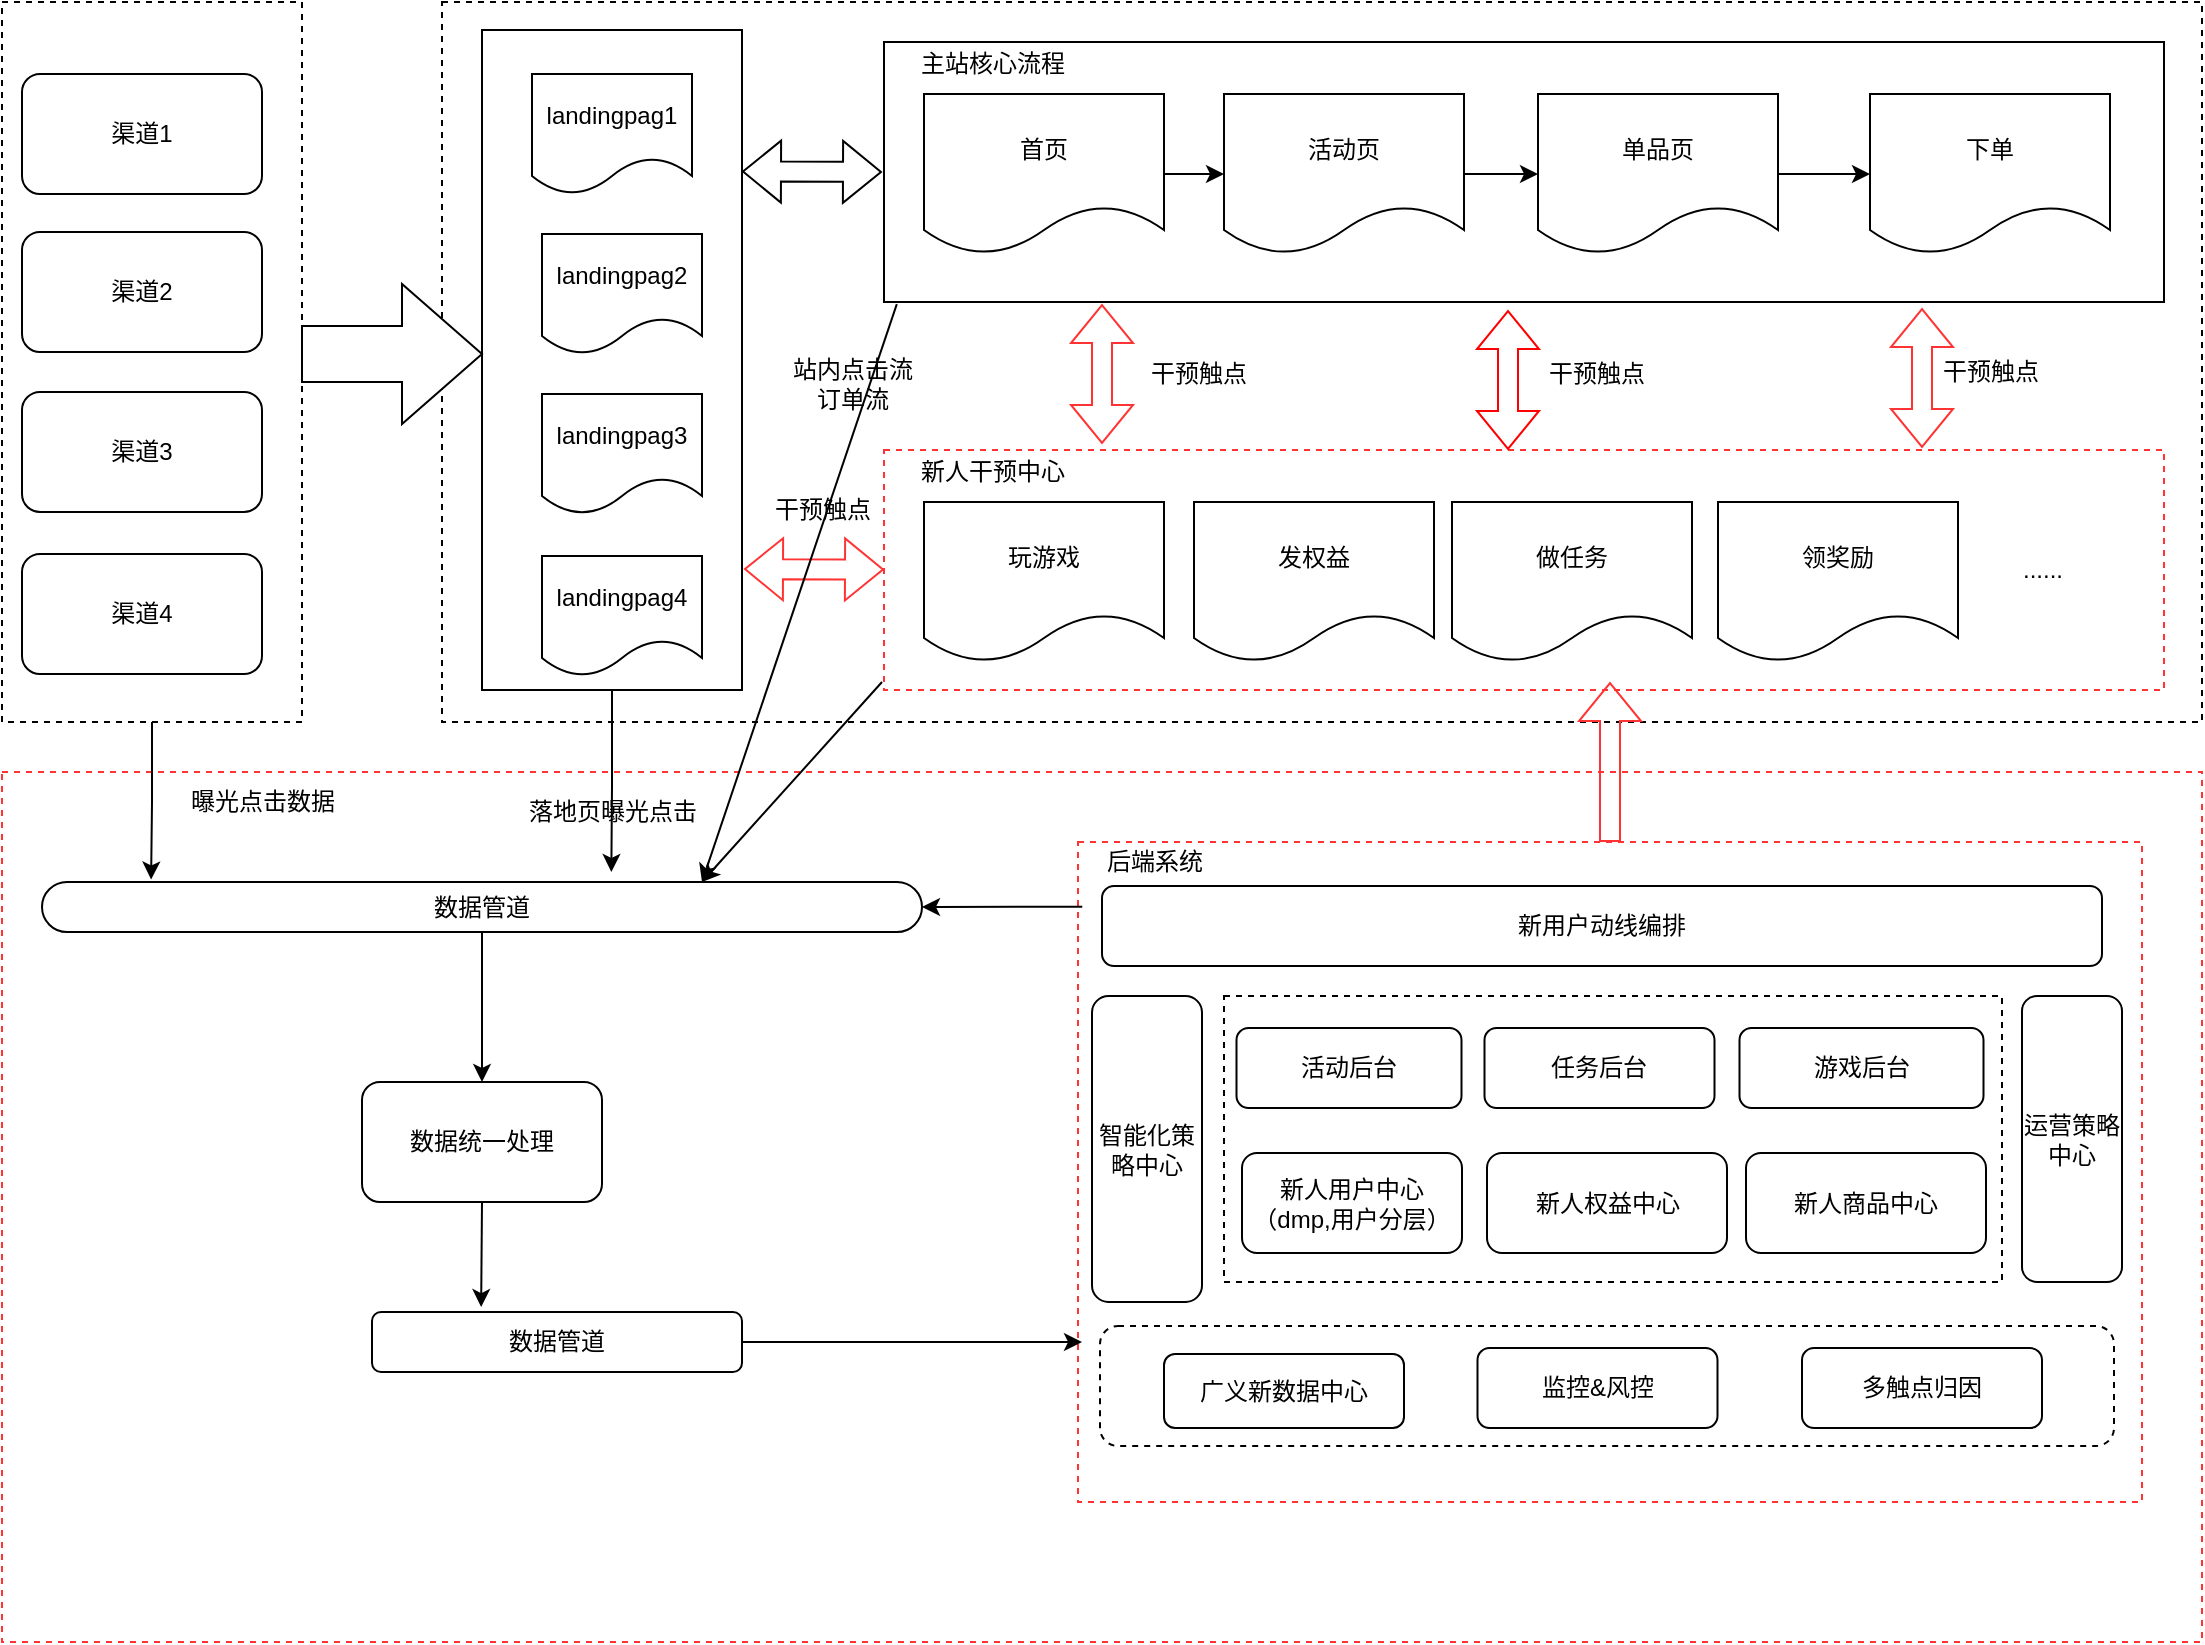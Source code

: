 <mxfile version="20.4.0" type="github">
  <diagram id="0dBSCYIOzl0Dh5r4dUYV" name="Page-1">
    <mxGraphModel dx="1452" dy="866" grid="1" gridSize="10" guides="1" tooltips="1" connect="1" arrows="1" fold="1" page="1" pageScale="1" pageWidth="827" pageHeight="1169" math="0" shadow="0">
      <root>
        <mxCell id="0" />
        <mxCell id="1" parent="0" />
        <mxCell id="idBV6mfvMlumSGSyqYpo-84" value="" style="whiteSpace=wrap;html=1;dashed=1;strokeColor=#FF3333;" vertex="1" parent="1">
          <mxGeometry x="120" y="555" width="1100" height="435" as="geometry" />
        </mxCell>
        <mxCell id="idBV6mfvMlumSGSyqYpo-1" value="" style="whiteSpace=wrap;html=1;dashed=1;" vertex="1" parent="1">
          <mxGeometry x="340" y="170" width="880" height="360" as="geometry" />
        </mxCell>
        <mxCell id="idBV6mfvMlumSGSyqYpo-52" value="" style="edgeStyle=orthogonalEdgeStyle;rounded=0;orthogonalLoop=1;jettySize=auto;html=1;entryX=0.124;entryY=-0.05;entryDx=0;entryDy=0;entryPerimeter=0;" edge="1" parent="1" source="idBV6mfvMlumSGSyqYpo-2" target="idBV6mfvMlumSGSyqYpo-41">
          <mxGeometry relative="1" as="geometry" />
        </mxCell>
        <mxCell id="idBV6mfvMlumSGSyqYpo-2" value="" style="rounded=0;whiteSpace=wrap;html=1;dashed=1;" vertex="1" parent="1">
          <mxGeometry x="120" y="170" width="150" height="360" as="geometry" />
        </mxCell>
        <mxCell id="idBV6mfvMlumSGSyqYpo-55" value="" style="edgeStyle=orthogonalEdgeStyle;rounded=0;orthogonalLoop=1;jettySize=auto;html=1;entryX=0.647;entryY=-0.2;entryDx=0;entryDy=0;entryPerimeter=0;" edge="1" parent="1" source="idBV6mfvMlumSGSyqYpo-24" target="idBV6mfvMlumSGSyqYpo-41">
          <mxGeometry relative="1" as="geometry" />
        </mxCell>
        <mxCell id="idBV6mfvMlumSGSyqYpo-24" value="" style="rounded=0;whiteSpace=wrap;html=1;" vertex="1" parent="1">
          <mxGeometry x="360" y="184" width="130" height="330" as="geometry" />
        </mxCell>
        <mxCell id="idBV6mfvMlumSGSyqYpo-4" value="渠道1" style="rounded=1;whiteSpace=wrap;html=1;" vertex="1" parent="1">
          <mxGeometry x="130" y="206" width="120" height="60" as="geometry" />
        </mxCell>
        <mxCell id="idBV6mfvMlumSGSyqYpo-6" value="渠道4" style="rounded=1;whiteSpace=wrap;html=1;" vertex="1" parent="1">
          <mxGeometry x="130" y="446" width="120" height="60" as="geometry" />
        </mxCell>
        <mxCell id="idBV6mfvMlumSGSyqYpo-7" value="渠道3" style="rounded=1;whiteSpace=wrap;html=1;" vertex="1" parent="1">
          <mxGeometry x="130" y="365" width="120" height="60" as="geometry" />
        </mxCell>
        <mxCell id="idBV6mfvMlumSGSyqYpo-8" value="渠道2" style="rounded=1;whiteSpace=wrap;html=1;" vertex="1" parent="1">
          <mxGeometry x="130" y="285" width="120" height="60" as="geometry" />
        </mxCell>
        <mxCell id="idBV6mfvMlumSGSyqYpo-9" value="landingpag1" style="shape=document;whiteSpace=wrap;html=1;boundedLbl=1;" vertex="1" parent="1">
          <mxGeometry x="385" y="206" width="80" height="60" as="geometry" />
        </mxCell>
        <mxCell id="idBV6mfvMlumSGSyqYpo-10" value="landingpag2" style="shape=document;whiteSpace=wrap;html=1;boundedLbl=1;" vertex="1" parent="1">
          <mxGeometry x="390" y="286" width="80" height="60" as="geometry" />
        </mxCell>
        <mxCell id="idBV6mfvMlumSGSyqYpo-11" value="landingpag3" style="shape=document;whiteSpace=wrap;html=1;boundedLbl=1;" vertex="1" parent="1">
          <mxGeometry x="390" y="366" width="80" height="60" as="geometry" />
        </mxCell>
        <mxCell id="idBV6mfvMlumSGSyqYpo-23" value="" style="rounded=0;whiteSpace=wrap;html=1;" vertex="1" parent="1">
          <mxGeometry x="561" y="190" width="640" height="130" as="geometry" />
        </mxCell>
        <mxCell id="idBV6mfvMlumSGSyqYpo-12" value="landingpag4" style="shape=document;whiteSpace=wrap;html=1;boundedLbl=1;" vertex="1" parent="1">
          <mxGeometry x="390" y="447" width="80" height="60" as="geometry" />
        </mxCell>
        <mxCell id="idBV6mfvMlumSGSyqYpo-15" value="" style="edgeStyle=orthogonalEdgeStyle;rounded=0;orthogonalLoop=1;jettySize=auto;html=1;" edge="1" parent="1" source="idBV6mfvMlumSGSyqYpo-13" target="idBV6mfvMlumSGSyqYpo-14">
          <mxGeometry relative="1" as="geometry" />
        </mxCell>
        <mxCell id="idBV6mfvMlumSGSyqYpo-13" value="首页" style="shape=document;whiteSpace=wrap;html=1;boundedLbl=1;" vertex="1" parent="1">
          <mxGeometry x="581" y="216" width="120" height="80" as="geometry" />
        </mxCell>
        <mxCell id="idBV6mfvMlumSGSyqYpo-17" value="" style="edgeStyle=orthogonalEdgeStyle;rounded=0;orthogonalLoop=1;jettySize=auto;html=1;" edge="1" parent="1" source="idBV6mfvMlumSGSyqYpo-14" target="idBV6mfvMlumSGSyqYpo-16">
          <mxGeometry relative="1" as="geometry" />
        </mxCell>
        <mxCell id="idBV6mfvMlumSGSyqYpo-14" value="活动页" style="shape=document;whiteSpace=wrap;html=1;boundedLbl=1;" vertex="1" parent="1">
          <mxGeometry x="731" y="216" width="120" height="80" as="geometry" />
        </mxCell>
        <mxCell id="idBV6mfvMlumSGSyqYpo-22" value="" style="edgeStyle=orthogonalEdgeStyle;rounded=0;orthogonalLoop=1;jettySize=auto;html=1;" edge="1" parent="1" source="idBV6mfvMlumSGSyqYpo-16" target="idBV6mfvMlumSGSyqYpo-20">
          <mxGeometry relative="1" as="geometry" />
        </mxCell>
        <mxCell id="idBV6mfvMlumSGSyqYpo-16" value="单品页" style="shape=document;whiteSpace=wrap;html=1;boundedLbl=1;" vertex="1" parent="1">
          <mxGeometry x="888" y="216" width="120" height="80" as="geometry" />
        </mxCell>
        <mxCell id="idBV6mfvMlumSGSyqYpo-20" value="下单" style="shape=document;whiteSpace=wrap;html=1;boundedLbl=1;" vertex="1" parent="1">
          <mxGeometry x="1054" y="216" width="120" height="80" as="geometry" />
        </mxCell>
        <mxCell id="idBV6mfvMlumSGSyqYpo-25" value="" style="rounded=0;whiteSpace=wrap;html=1;dashed=1;strokeColor=#FF3333;" vertex="1" parent="1">
          <mxGeometry x="561" y="394" width="640" height="120" as="geometry" />
        </mxCell>
        <mxCell id="idBV6mfvMlumSGSyqYpo-26" value="玩游戏" style="shape=document;whiteSpace=wrap;html=1;boundedLbl=1;" vertex="1" parent="1">
          <mxGeometry x="581" y="420" width="120" height="80" as="geometry" />
        </mxCell>
        <mxCell id="idBV6mfvMlumSGSyqYpo-27" value="发权益" style="shape=document;whiteSpace=wrap;html=1;boundedLbl=1;" vertex="1" parent="1">
          <mxGeometry x="716" y="420" width="120" height="80" as="geometry" />
        </mxCell>
        <mxCell id="idBV6mfvMlumSGSyqYpo-28" value="做任务" style="shape=document;whiteSpace=wrap;html=1;boundedLbl=1;" vertex="1" parent="1">
          <mxGeometry x="845" y="420" width="120" height="80" as="geometry" />
        </mxCell>
        <mxCell id="idBV6mfvMlumSGSyqYpo-29" value="领奖励" style="shape=document;whiteSpace=wrap;html=1;boundedLbl=1;" vertex="1" parent="1">
          <mxGeometry x="978" y="420" width="120" height="80" as="geometry" />
        </mxCell>
        <mxCell id="idBV6mfvMlumSGSyqYpo-31" value="......" style="text;html=1;align=center;verticalAlign=middle;resizable=0;points=[];autosize=1;strokeColor=none;fillColor=none;" vertex="1" parent="1">
          <mxGeometry x="1120" y="439" width="40" height="30" as="geometry" />
        </mxCell>
        <mxCell id="idBV6mfvMlumSGSyqYpo-32" value="" style="shape=flexArrow;endArrow=classic;startArrow=classic;html=1;rounded=0;strokeColor=#FF3333;" edge="1" parent="1">
          <mxGeometry width="100" height="100" relative="1" as="geometry">
            <mxPoint x="670" y="321" as="sourcePoint" />
            <mxPoint x="670" y="391" as="targetPoint" />
          </mxGeometry>
        </mxCell>
        <mxCell id="idBV6mfvMlumSGSyqYpo-33" value="" style="shape=flexArrow;endArrow=classic;startArrow=classic;html=1;rounded=0;strokeColor=#FF0000;" edge="1" parent="1">
          <mxGeometry width="100" height="100" relative="1" as="geometry">
            <mxPoint x="873" y="324.0" as="sourcePoint" />
            <mxPoint x="873" y="394" as="targetPoint" />
          </mxGeometry>
        </mxCell>
        <mxCell id="idBV6mfvMlumSGSyqYpo-34" value="" style="shape=flexArrow;endArrow=classic;startArrow=classic;html=1;rounded=0;strokeColor=#FF3333;" edge="1" parent="1">
          <mxGeometry width="100" height="100" relative="1" as="geometry">
            <mxPoint x="1080" y="323.0" as="sourcePoint" />
            <mxPoint x="1080" y="393" as="targetPoint" />
          </mxGeometry>
        </mxCell>
        <mxCell id="idBV6mfvMlumSGSyqYpo-35" value="干预触点" style="text;html=1;align=center;verticalAlign=middle;resizable=0;points=[];autosize=1;strokeColor=none;fillColor=none;" vertex="1" parent="1">
          <mxGeometry x="881.73" y="341" width="70" height="30" as="geometry" />
        </mxCell>
        <mxCell id="idBV6mfvMlumSGSyqYpo-36" value="干预触点" style="text;html=1;align=center;verticalAlign=middle;resizable=0;points=[];autosize=1;strokeColor=none;fillColor=none;" vertex="1" parent="1">
          <mxGeometry x="1079" y="340" width="70" height="30" as="geometry" />
        </mxCell>
        <mxCell id="idBV6mfvMlumSGSyqYpo-37" value="干预触点" style="text;html=1;align=center;verticalAlign=middle;resizable=0;points=[];autosize=1;strokeColor=none;fillColor=none;" vertex="1" parent="1">
          <mxGeometry x="683" y="341" width="70" height="30" as="geometry" />
        </mxCell>
        <mxCell id="idBV6mfvMlumSGSyqYpo-38" value="" style="shape=flexArrow;endArrow=classic;startArrow=classic;html=1;rounded=0;" edge="1" parent="1">
          <mxGeometry width="100" height="100" relative="1" as="geometry">
            <mxPoint x="490" y="254.74" as="sourcePoint" />
            <mxPoint x="560" y="255" as="targetPoint" />
          </mxGeometry>
        </mxCell>
        <mxCell id="idBV6mfvMlumSGSyqYpo-39" value="" style="shape=flexArrow;endArrow=classic;startArrow=classic;html=1;rounded=0;strokeColor=#FF3333;" edge="1" parent="1">
          <mxGeometry width="100" height="100" relative="1" as="geometry">
            <mxPoint x="491" y="453.54" as="sourcePoint" />
            <mxPoint x="561" y="453.8" as="targetPoint" />
          </mxGeometry>
        </mxCell>
        <mxCell id="idBV6mfvMlumSGSyqYpo-41" value="数据管道" style="rounded=1;whiteSpace=wrap;html=1;arcSize=50;" vertex="1" parent="1">
          <mxGeometry x="140" y="610" width="440" height="25" as="geometry" />
        </mxCell>
        <mxCell id="idBV6mfvMlumSGSyqYpo-42" value="干预触点" style="text;html=1;align=center;verticalAlign=middle;resizable=0;points=[];autosize=1;strokeColor=none;fillColor=none;" vertex="1" parent="1">
          <mxGeometry x="495" y="409" width="70" height="30" as="geometry" />
        </mxCell>
        <mxCell id="idBV6mfvMlumSGSyqYpo-51" value="" style="endArrow=classic;html=1;rounded=0;" edge="1" parent="1">
          <mxGeometry width="50" height="50" relative="1" as="geometry">
            <mxPoint x="560" y="510" as="sourcePoint" />
            <mxPoint x="470" y="610" as="targetPoint" />
          </mxGeometry>
        </mxCell>
        <mxCell id="idBV6mfvMlumSGSyqYpo-54" value="曝光点击数据" style="text;html=1;align=center;verticalAlign=middle;resizable=0;points=[];autosize=1;strokeColor=none;fillColor=none;" vertex="1" parent="1">
          <mxGeometry x="200" y="555" width="100" height="30" as="geometry" />
        </mxCell>
        <mxCell id="idBV6mfvMlumSGSyqYpo-56" value="落地页曝光点击" style="text;html=1;align=center;verticalAlign=middle;resizable=0;points=[];autosize=1;strokeColor=none;fillColor=none;" vertex="1" parent="1">
          <mxGeometry x="370" y="560" width="110" height="30" as="geometry" />
        </mxCell>
        <mxCell id="idBV6mfvMlumSGSyqYpo-57" value="" style="endArrow=classic;html=1;rounded=0;exitX=0.01;exitY=1.008;exitDx=0;exitDy=0;exitPerimeter=0;entryX=0.75;entryY=0;entryDx=0;entryDy=0;" edge="1" parent="1" source="idBV6mfvMlumSGSyqYpo-23" target="idBV6mfvMlumSGSyqYpo-41">
          <mxGeometry width="50" height="50" relative="1" as="geometry">
            <mxPoint x="570" y="400" as="sourcePoint" />
            <mxPoint x="510" y="600" as="targetPoint" />
          </mxGeometry>
        </mxCell>
        <mxCell id="idBV6mfvMlumSGSyqYpo-58" value="站内点击流&lt;br&gt;订单流" style="text;html=1;align=center;verticalAlign=middle;resizable=0;points=[];autosize=1;strokeColor=none;fillColor=none;" vertex="1" parent="1">
          <mxGeometry x="505" y="341" width="80" height="40" as="geometry" />
        </mxCell>
        <mxCell id="idBV6mfvMlumSGSyqYpo-60" value="" style="endArrow=classic;html=1;rounded=0;exitX=0.5;exitY=1;exitDx=0;exitDy=0;entryX=0.295;entryY=-0.083;entryDx=0;entryDy=0;entryPerimeter=0;" edge="1" parent="1" source="idBV6mfvMlumSGSyqYpo-61" target="idBV6mfvMlumSGSyqYpo-68">
          <mxGeometry width="50" height="50" relative="1" as="geometry">
            <mxPoint x="385.18" y="837.48" as="sourcePoint" />
            <mxPoint x="499.5" y="830" as="targetPoint" />
          </mxGeometry>
        </mxCell>
        <mxCell id="idBV6mfvMlumSGSyqYpo-61" value="数据统一处理" style="rounded=1;whiteSpace=wrap;html=1;" vertex="1" parent="1">
          <mxGeometry x="300" y="710" width="120" height="60" as="geometry" />
        </mxCell>
        <mxCell id="idBV6mfvMlumSGSyqYpo-67" value="" style="endArrow=classic;html=1;rounded=0;entryX=0.5;entryY=0;entryDx=0;entryDy=0;exitX=0.5;exitY=1;exitDx=0;exitDy=0;" edge="1" parent="1" source="idBV6mfvMlumSGSyqYpo-41" target="idBV6mfvMlumSGSyqYpo-61">
          <mxGeometry width="50" height="50" relative="1" as="geometry">
            <mxPoint x="385" y="650" as="sourcePoint" />
            <mxPoint x="430" y="795" as="targetPoint" />
          </mxGeometry>
        </mxCell>
        <mxCell id="idBV6mfvMlumSGSyqYpo-68" value="数据管道" style="rounded=1;whiteSpace=wrap;html=1;" vertex="1" parent="1">
          <mxGeometry x="305" y="825" width="185" height="30" as="geometry" />
        </mxCell>
        <mxCell id="idBV6mfvMlumSGSyqYpo-101" value="" style="rounded=0;whiteSpace=wrap;html=1;dashed=1;strokeColor=#FF3333;" vertex="1" parent="1">
          <mxGeometry x="658" y="590" width="532" height="330" as="geometry" />
        </mxCell>
        <mxCell id="idBV6mfvMlumSGSyqYpo-113" value="" style="rounded=1;whiteSpace=wrap;html=1;dashed=1;" vertex="1" parent="1">
          <mxGeometry x="669" y="832" width="507" height="60" as="geometry" />
        </mxCell>
        <mxCell id="idBV6mfvMlumSGSyqYpo-71" value="广义新数据中心" style="rounded=1;whiteSpace=wrap;html=1;" vertex="1" parent="1">
          <mxGeometry x="701" y="846" width="120" height="37" as="geometry" />
        </mxCell>
        <mxCell id="idBV6mfvMlumSGSyqYpo-72" value="多触点归因" style="rounded=1;whiteSpace=wrap;html=1;" vertex="1" parent="1">
          <mxGeometry x="1020" y="843" width="120" height="40" as="geometry" />
        </mxCell>
        <mxCell id="idBV6mfvMlumSGSyqYpo-74" value="智能化策略中心" style="rounded=1;whiteSpace=wrap;html=1;" vertex="1" parent="1">
          <mxGeometry x="665" y="667" width="55" height="153" as="geometry" />
        </mxCell>
        <mxCell id="idBV6mfvMlumSGSyqYpo-112" value="" style="rounded=0;whiteSpace=wrap;html=1;dashed=1;" vertex="1" parent="1">
          <mxGeometry x="731" y="667" width="389" height="143" as="geometry" />
        </mxCell>
        <mxCell id="idBV6mfvMlumSGSyqYpo-80" value="活动后台" style="rounded=1;whiteSpace=wrap;html=1;" vertex="1" parent="1">
          <mxGeometry x="737.25" y="683" width="112.5" height="40" as="geometry" />
        </mxCell>
        <mxCell id="idBV6mfvMlumSGSyqYpo-86" value="&lt;span style=&quot;&quot;&gt;新人干预中心&lt;/span&gt;" style="text;html=1;align=center;verticalAlign=middle;resizable=0;points=[];autosize=1;strokeColor=none;fillColor=none;" vertex="1" parent="1">
          <mxGeometry x="565" y="390" width="100" height="30" as="geometry" />
        </mxCell>
        <mxCell id="idBV6mfvMlumSGSyqYpo-87" value="主站核心流程" style="text;html=1;align=center;verticalAlign=middle;resizable=0;points=[];autosize=1;strokeColor=none;fillColor=none;" vertex="1" parent="1">
          <mxGeometry x="565" y="186" width="100" height="30" as="geometry" />
        </mxCell>
        <mxCell id="idBV6mfvMlumSGSyqYpo-92" value="运营策略中心" style="rounded=1;whiteSpace=wrap;html=1;" vertex="1" parent="1">
          <mxGeometry x="1130" y="667" width="50" height="143" as="geometry" />
        </mxCell>
        <mxCell id="idBV6mfvMlumSGSyqYpo-95" value="新人用户中心&lt;br&gt;（dmp,用户分层）" style="rounded=1;whiteSpace=wrap;html=1;" vertex="1" parent="1">
          <mxGeometry x="740" y="745.5" width="110" height="50" as="geometry" />
        </mxCell>
        <mxCell id="idBV6mfvMlumSGSyqYpo-97" value="新人权益中心" style="rounded=1;whiteSpace=wrap;html=1;" vertex="1" parent="1">
          <mxGeometry x="862.5" y="745.5" width="120" height="50" as="geometry" />
        </mxCell>
        <mxCell id="idBV6mfvMlumSGSyqYpo-98" value="新人商品中心" style="rounded=1;whiteSpace=wrap;html=1;" vertex="1" parent="1">
          <mxGeometry x="992" y="745.5" width="120" height="50" as="geometry" />
        </mxCell>
        <mxCell id="idBV6mfvMlumSGSyqYpo-102" value="任务后台" style="rounded=1;whiteSpace=wrap;html=1;" vertex="1" parent="1">
          <mxGeometry x="861.25" y="683" width="115" height="40" as="geometry" />
        </mxCell>
        <mxCell id="idBV6mfvMlumSGSyqYpo-103" value="游戏后台" style="rounded=1;whiteSpace=wrap;html=1;" vertex="1" parent="1">
          <mxGeometry x="988.75" y="683" width="122" height="40" as="geometry" />
        </mxCell>
        <mxCell id="idBV6mfvMlumSGSyqYpo-104" value="新用户动线编排" style="rounded=1;whiteSpace=wrap;html=1;" vertex="1" parent="1">
          <mxGeometry x="670" y="612" width="500" height="40" as="geometry" />
        </mxCell>
        <mxCell id="idBV6mfvMlumSGSyqYpo-107" value="" style="endArrow=classic;html=1;rounded=0;" edge="1" parent="1">
          <mxGeometry width="50" height="50" relative="1" as="geometry">
            <mxPoint x="490" y="840" as="sourcePoint" />
            <mxPoint x="660" y="840" as="targetPoint" />
          </mxGeometry>
        </mxCell>
        <mxCell id="idBV6mfvMlumSGSyqYpo-111" value="" style="endArrow=classic;html=1;rounded=0;entryX=1;entryY=0.5;entryDx=0;entryDy=0;exitX=0.004;exitY=0.098;exitDx=0;exitDy=0;exitPerimeter=0;" edge="1" parent="1" source="idBV6mfvMlumSGSyqYpo-101" target="idBV6mfvMlumSGSyqYpo-41">
          <mxGeometry width="50" height="50" relative="1" as="geometry">
            <mxPoint x="630" y="640" as="sourcePoint" />
            <mxPoint x="680" y="590" as="targetPoint" />
          </mxGeometry>
        </mxCell>
        <mxCell id="idBV6mfvMlumSGSyqYpo-116" value="" style="html=1;shadow=0;dashed=0;align=center;verticalAlign=middle;shape=mxgraph.arrows2.arrow;dy=0.6;dx=40;notch=0;" vertex="1" parent="1">
          <mxGeometry x="270" y="311" width="90" height="70" as="geometry" />
        </mxCell>
        <mxCell id="idBV6mfvMlumSGSyqYpo-118" value="后端系统" style="text;html=1;align=center;verticalAlign=middle;resizable=0;points=[];autosize=1;strokeColor=none;fillColor=none;" vertex="1" parent="1">
          <mxGeometry x="661" y="585" width="70" height="30" as="geometry" />
        </mxCell>
        <mxCell id="idBV6mfvMlumSGSyqYpo-119" value="监控&amp;amp;风控" style="rounded=1;whiteSpace=wrap;html=1;" vertex="1" parent="1">
          <mxGeometry x="857.75" y="843" width="120" height="40" as="geometry" />
        </mxCell>
        <mxCell id="idBV6mfvMlumSGSyqYpo-120" value="" style="shape=flexArrow;endArrow=classic;html=1;rounded=0;strokeColor=#FF3333;exitX=0.5;exitY=0;exitDx=0;exitDy=0;" edge="1" parent="1" source="idBV6mfvMlumSGSyqYpo-101">
          <mxGeometry width="50" height="50" relative="1" as="geometry">
            <mxPoint x="920" y="590" as="sourcePoint" />
            <mxPoint x="924" y="510" as="targetPoint" />
          </mxGeometry>
        </mxCell>
      </root>
    </mxGraphModel>
  </diagram>
</mxfile>
